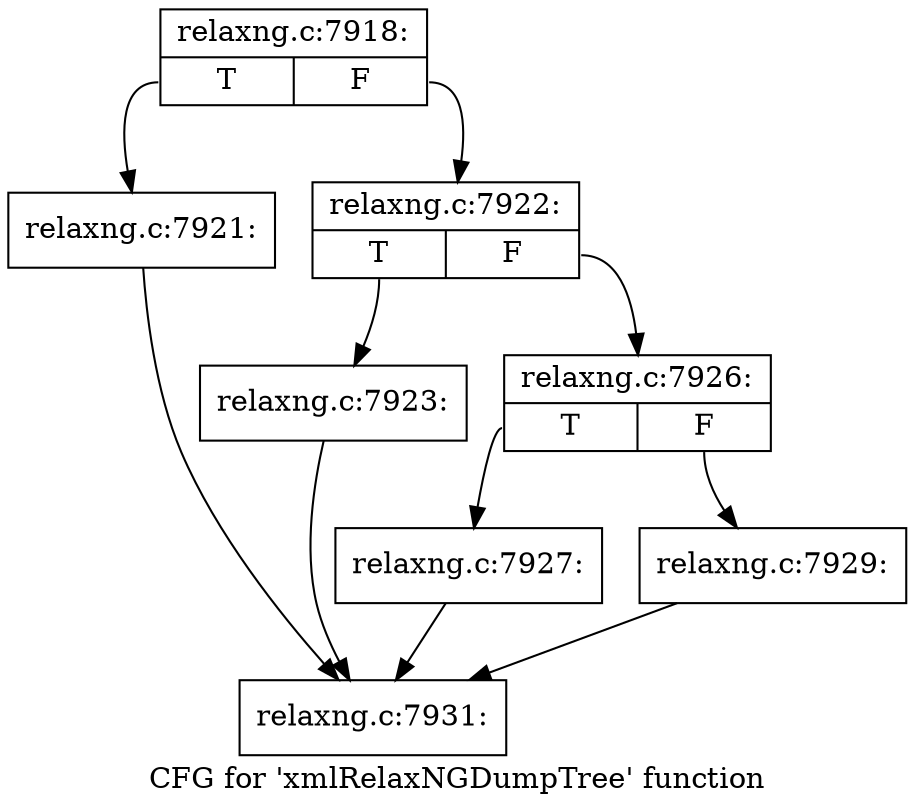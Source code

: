 digraph "CFG for 'xmlRelaxNGDumpTree' function" {
	label="CFG for 'xmlRelaxNGDumpTree' function";

	Node0x555e9c036170 [shape=record,label="{relaxng.c:7918:|{<s0>T|<s1>F}}"];
	Node0x555e9c036170:s0 -> Node0x555e9c1964d0;
	Node0x555e9c036170:s1 -> Node0x555e9c1992f0;
	Node0x555e9c1964d0 [shape=record,label="{relaxng.c:7921:}"];
	Node0x555e9c1964d0 -> Node0x555e9c19a6c0;
	Node0x555e9c1992f0 [shape=record,label="{relaxng.c:7922:|{<s0>T|<s1>F}}"];
	Node0x555e9c1992f0:s0 -> Node0x555e9c19a0b0;
	Node0x555e9c1992f0:s1 -> Node0x555e9c19a100;
	Node0x555e9c19a0b0 [shape=record,label="{relaxng.c:7923:}"];
	Node0x555e9c19a0b0 -> Node0x555e9c19a6c0;
	Node0x555e9c19a100 [shape=record,label="{relaxng.c:7926:|{<s0>T|<s1>F}}"];
	Node0x555e9c19a100:s0 -> Node0x555e9c19a670;
	Node0x555e9c19a100:s1 -> Node0x555e9c19a710;
	Node0x555e9c19a670 [shape=record,label="{relaxng.c:7927:}"];
	Node0x555e9c19a670 -> Node0x555e9c19a6c0;
	Node0x555e9c19a710 [shape=record,label="{relaxng.c:7929:}"];
	Node0x555e9c19a710 -> Node0x555e9c19a6c0;
	Node0x555e9c19a6c0 [shape=record,label="{relaxng.c:7931:}"];
}
